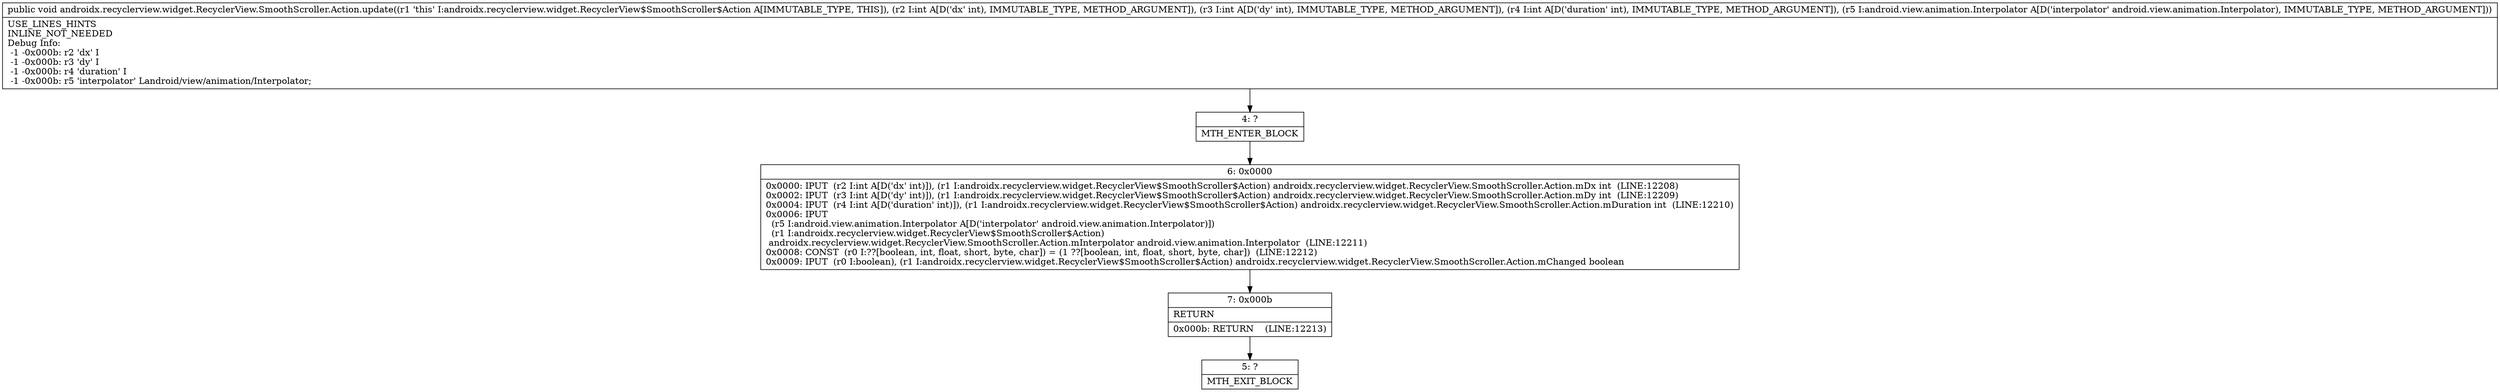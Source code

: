 digraph "CFG forandroidx.recyclerview.widget.RecyclerView.SmoothScroller.Action.update(IIILandroid\/view\/animation\/Interpolator;)V" {
Node_4 [shape=record,label="{4\:\ ?|MTH_ENTER_BLOCK\l}"];
Node_6 [shape=record,label="{6\:\ 0x0000|0x0000: IPUT  (r2 I:int A[D('dx' int)]), (r1 I:androidx.recyclerview.widget.RecyclerView$SmoothScroller$Action) androidx.recyclerview.widget.RecyclerView.SmoothScroller.Action.mDx int  (LINE:12208)\l0x0002: IPUT  (r3 I:int A[D('dy' int)]), (r1 I:androidx.recyclerview.widget.RecyclerView$SmoothScroller$Action) androidx.recyclerview.widget.RecyclerView.SmoothScroller.Action.mDy int  (LINE:12209)\l0x0004: IPUT  (r4 I:int A[D('duration' int)]), (r1 I:androidx.recyclerview.widget.RecyclerView$SmoothScroller$Action) androidx.recyclerview.widget.RecyclerView.SmoothScroller.Action.mDuration int  (LINE:12210)\l0x0006: IPUT  \l  (r5 I:android.view.animation.Interpolator A[D('interpolator' android.view.animation.Interpolator)])\l  (r1 I:androidx.recyclerview.widget.RecyclerView$SmoothScroller$Action)\l androidx.recyclerview.widget.RecyclerView.SmoothScroller.Action.mInterpolator android.view.animation.Interpolator  (LINE:12211)\l0x0008: CONST  (r0 I:??[boolean, int, float, short, byte, char]) = (1 ??[boolean, int, float, short, byte, char])  (LINE:12212)\l0x0009: IPUT  (r0 I:boolean), (r1 I:androidx.recyclerview.widget.RecyclerView$SmoothScroller$Action) androidx.recyclerview.widget.RecyclerView.SmoothScroller.Action.mChanged boolean \l}"];
Node_7 [shape=record,label="{7\:\ 0x000b|RETURN\l|0x000b: RETURN    (LINE:12213)\l}"];
Node_5 [shape=record,label="{5\:\ ?|MTH_EXIT_BLOCK\l}"];
MethodNode[shape=record,label="{public void androidx.recyclerview.widget.RecyclerView.SmoothScroller.Action.update((r1 'this' I:androidx.recyclerview.widget.RecyclerView$SmoothScroller$Action A[IMMUTABLE_TYPE, THIS]), (r2 I:int A[D('dx' int), IMMUTABLE_TYPE, METHOD_ARGUMENT]), (r3 I:int A[D('dy' int), IMMUTABLE_TYPE, METHOD_ARGUMENT]), (r4 I:int A[D('duration' int), IMMUTABLE_TYPE, METHOD_ARGUMENT]), (r5 I:android.view.animation.Interpolator A[D('interpolator' android.view.animation.Interpolator), IMMUTABLE_TYPE, METHOD_ARGUMENT]))  | USE_LINES_HINTS\lINLINE_NOT_NEEDED\lDebug Info:\l  \-1 \-0x000b: r2 'dx' I\l  \-1 \-0x000b: r3 'dy' I\l  \-1 \-0x000b: r4 'duration' I\l  \-1 \-0x000b: r5 'interpolator' Landroid\/view\/animation\/Interpolator;\l}"];
MethodNode -> Node_4;Node_4 -> Node_6;
Node_6 -> Node_7;
Node_7 -> Node_5;
}

